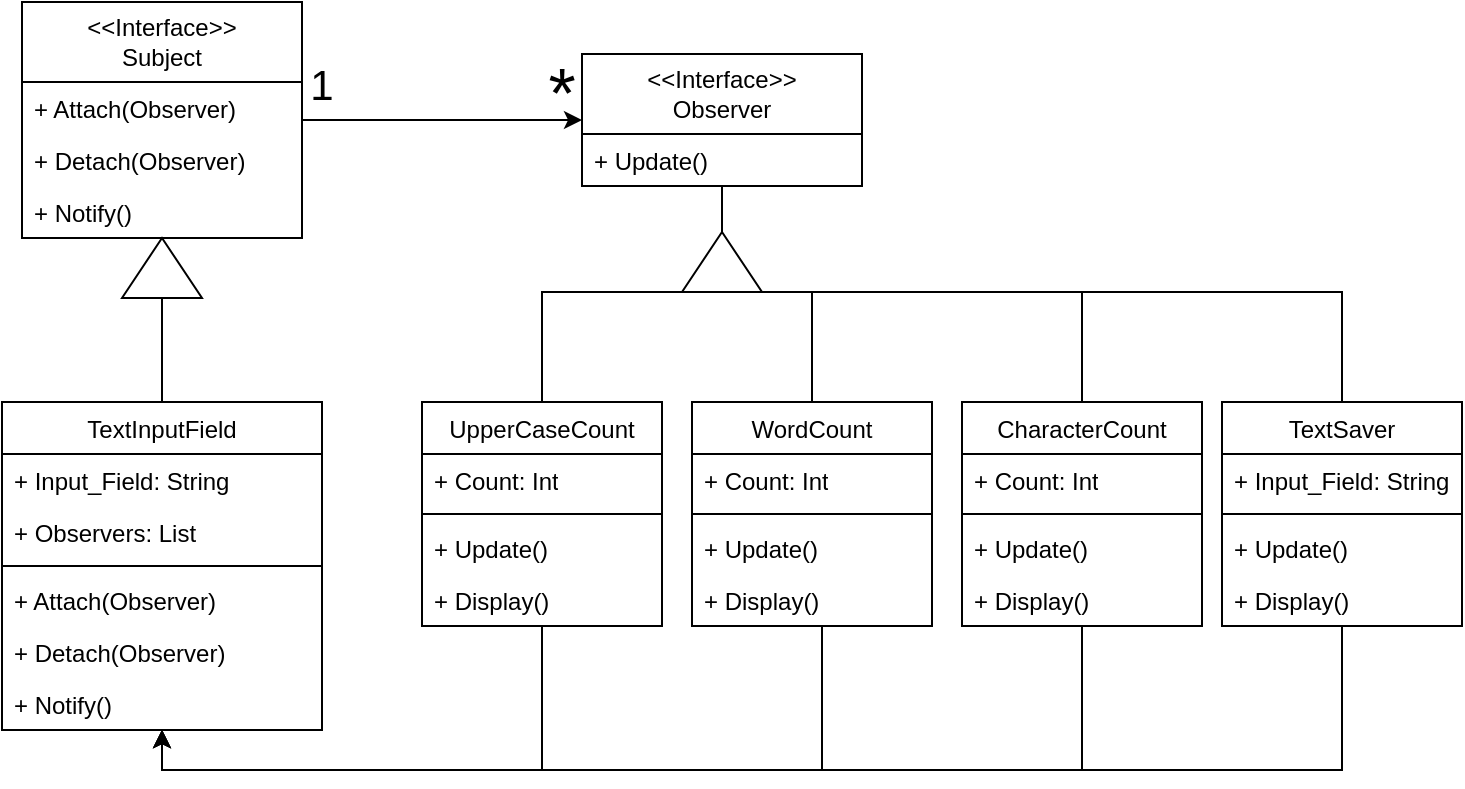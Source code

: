 <mxfile version="26.1.1">
  <diagram name="Page-1" id="M6M1n3PG2ZThQFWIiY1p">
    <mxGraphModel dx="933" dy="430" grid="1" gridSize="10" guides="1" tooltips="1" connect="1" arrows="1" fold="1" page="1" pageScale="1" pageWidth="850" pageHeight="1100" math="0" shadow="0">
      <root>
        <mxCell id="0" />
        <mxCell id="1" parent="0" />
        <mxCell id="OFK6M28kwdeZKcRMnIBn-9" style="edgeStyle=orthogonalEdgeStyle;rounded=0;orthogonalLoop=1;jettySize=auto;html=1;entryX=0;entryY=0.5;entryDx=0;entryDy=0;" edge="1" parent="1" source="OFK6M28kwdeZKcRMnIBn-1" target="OFK6M28kwdeZKcRMnIBn-5">
          <mxGeometry relative="1" as="geometry">
            <mxPoint x="410" y="90" as="targetPoint" />
          </mxGeometry>
        </mxCell>
        <mxCell id="OFK6M28kwdeZKcRMnIBn-1" value="&amp;lt;&amp;lt;Interface&amp;gt;&amp;gt;&lt;div&gt;Subject&lt;/div&gt;" style="swimlane;fontStyle=0;childLayout=stackLayout;horizontal=1;startSize=40;fillColor=none;horizontalStack=0;resizeParent=1;resizeParentMax=0;resizeLast=0;collapsible=1;marginBottom=0;whiteSpace=wrap;html=1;" vertex="1" parent="1">
          <mxGeometry x="120" y="160" width="140" height="118" as="geometry">
            <mxRectangle x="120" y="160" width="120" height="40" as="alternateBounds" />
          </mxGeometry>
        </mxCell>
        <mxCell id="OFK6M28kwdeZKcRMnIBn-2" value="+ Attach(Observer)" style="text;strokeColor=none;fillColor=none;align=left;verticalAlign=top;spacingLeft=4;spacingRight=4;overflow=hidden;rotatable=0;points=[[0,0.5],[1,0.5]];portConstraint=eastwest;whiteSpace=wrap;html=1;" vertex="1" parent="OFK6M28kwdeZKcRMnIBn-1">
          <mxGeometry y="40" width="140" height="26" as="geometry" />
        </mxCell>
        <mxCell id="OFK6M28kwdeZKcRMnIBn-3" value="+ Detach(Observer)" style="text;strokeColor=none;fillColor=none;align=left;verticalAlign=top;spacingLeft=4;spacingRight=4;overflow=hidden;rotatable=0;points=[[0,0.5],[1,0.5]];portConstraint=eastwest;whiteSpace=wrap;html=1;" vertex="1" parent="OFK6M28kwdeZKcRMnIBn-1">
          <mxGeometry y="66" width="140" height="26" as="geometry" />
        </mxCell>
        <mxCell id="OFK6M28kwdeZKcRMnIBn-4" value="+ Notify()" style="text;strokeColor=none;fillColor=none;align=left;verticalAlign=top;spacingLeft=4;spacingRight=4;overflow=hidden;rotatable=0;points=[[0,0.5],[1,0.5]];portConstraint=eastwest;whiteSpace=wrap;html=1;" vertex="1" parent="OFK6M28kwdeZKcRMnIBn-1">
          <mxGeometry y="92" width="140" height="26" as="geometry" />
        </mxCell>
        <mxCell id="OFK6M28kwdeZKcRMnIBn-5" value="&amp;lt;&amp;lt;Interface&amp;gt;&amp;gt;&lt;div&gt;Observer&lt;/div&gt;" style="swimlane;fontStyle=0;childLayout=stackLayout;horizontal=1;startSize=40;fillColor=none;horizontalStack=0;resizeParent=1;resizeParentMax=0;resizeLast=0;collapsible=1;marginBottom=0;whiteSpace=wrap;html=1;" vertex="1" parent="1">
          <mxGeometry x="400" y="186" width="140" height="66" as="geometry">
            <mxRectangle x="400" y="186" width="120" height="40" as="alternateBounds" />
          </mxGeometry>
        </mxCell>
        <mxCell id="OFK6M28kwdeZKcRMnIBn-6" value="+ Update()" style="text;strokeColor=none;fillColor=none;align=left;verticalAlign=top;spacingLeft=4;spacingRight=4;overflow=hidden;rotatable=0;points=[[0,0.5],[1,0.5]];portConstraint=eastwest;whiteSpace=wrap;html=1;" vertex="1" parent="OFK6M28kwdeZKcRMnIBn-5">
          <mxGeometry y="40" width="140" height="26" as="geometry" />
        </mxCell>
        <mxCell id="OFK6M28kwdeZKcRMnIBn-14" style="edgeStyle=orthogonalEdgeStyle;rounded=0;orthogonalLoop=1;jettySize=auto;html=1;entryX=0.5;entryY=1;entryDx=0;entryDy=0;endArrow=none;startFill=0;exitX=0.5;exitY=0;exitDx=0;exitDy=0;" edge="1" parent="1" source="OFK6M28kwdeZKcRMnIBn-16" target="OFK6M28kwdeZKcRMnIBn-1">
          <mxGeometry relative="1" as="geometry">
            <mxPoint x="190" y="310" as="targetPoint" />
            <mxPoint x="190" y="360" as="sourcePoint" />
          </mxGeometry>
        </mxCell>
        <mxCell id="OFK6M28kwdeZKcRMnIBn-15" value="" style="triangle;whiteSpace=wrap;html=1;rotation=-90;" vertex="1" parent="1">
          <mxGeometry x="175" y="273" width="30" height="40" as="geometry" />
        </mxCell>
        <mxCell id="OFK6M28kwdeZKcRMnIBn-16" value="&lt;span style=&quot;font-weight: normal;&quot;&gt;TextInputField&lt;/span&gt;" style="swimlane;fontStyle=1;align=center;verticalAlign=top;childLayout=stackLayout;horizontal=1;startSize=26;horizontalStack=0;resizeParent=1;resizeParentMax=0;resizeLast=0;collapsible=1;marginBottom=0;whiteSpace=wrap;html=1;" vertex="1" parent="1">
          <mxGeometry x="110" y="360" width="160" height="164" as="geometry">
            <mxRectangle x="110" y="360" width="120" height="30" as="alternateBounds" />
          </mxGeometry>
        </mxCell>
        <mxCell id="OFK6M28kwdeZKcRMnIBn-17" value="+ Input_Field: String&lt;div&gt;&lt;br&gt;&lt;/div&gt;" style="text;strokeColor=none;fillColor=none;align=left;verticalAlign=top;spacingLeft=4;spacingRight=4;overflow=hidden;rotatable=0;points=[[0,0.5],[1,0.5]];portConstraint=eastwest;whiteSpace=wrap;html=1;" vertex="1" parent="OFK6M28kwdeZKcRMnIBn-16">
          <mxGeometry y="26" width="160" height="26" as="geometry" />
        </mxCell>
        <mxCell id="OFK6M28kwdeZKcRMnIBn-27" value="+ Observers: List" style="text;strokeColor=none;fillColor=none;align=left;verticalAlign=top;spacingLeft=4;spacingRight=4;overflow=hidden;rotatable=0;points=[[0,0.5],[1,0.5]];portConstraint=eastwest;whiteSpace=wrap;html=1;" vertex="1" parent="OFK6M28kwdeZKcRMnIBn-16">
          <mxGeometry y="52" width="160" height="26" as="geometry" />
        </mxCell>
        <mxCell id="OFK6M28kwdeZKcRMnIBn-18" value="" style="line;strokeWidth=1;fillColor=none;align=left;verticalAlign=middle;spacingTop=-1;spacingLeft=3;spacingRight=3;rotatable=0;labelPosition=right;points=[];portConstraint=eastwest;strokeColor=inherit;" vertex="1" parent="OFK6M28kwdeZKcRMnIBn-16">
          <mxGeometry y="78" width="160" height="8" as="geometry" />
        </mxCell>
        <mxCell id="OFK6M28kwdeZKcRMnIBn-19" value="+ Attach(Observer)" style="text;strokeColor=none;fillColor=none;align=left;verticalAlign=top;spacingLeft=4;spacingRight=4;overflow=hidden;rotatable=0;points=[[0,0.5],[1,0.5]];portConstraint=eastwest;whiteSpace=wrap;html=1;" vertex="1" parent="OFK6M28kwdeZKcRMnIBn-16">
          <mxGeometry y="86" width="160" height="26" as="geometry" />
        </mxCell>
        <mxCell id="OFK6M28kwdeZKcRMnIBn-26" value="+ Detach(Observer)" style="text;strokeColor=none;fillColor=none;align=left;verticalAlign=top;spacingLeft=4;spacingRight=4;overflow=hidden;rotatable=0;points=[[0,0.5],[1,0.5]];portConstraint=eastwest;whiteSpace=wrap;html=1;" vertex="1" parent="OFK6M28kwdeZKcRMnIBn-16">
          <mxGeometry y="112" width="160" height="26" as="geometry" />
        </mxCell>
        <mxCell id="OFK6M28kwdeZKcRMnIBn-25" value="+ Notify()" style="text;strokeColor=none;fillColor=none;align=left;verticalAlign=top;spacingLeft=4;spacingRight=4;overflow=hidden;rotatable=0;points=[[0,0.5],[1,0.5]];portConstraint=eastwest;whiteSpace=wrap;html=1;" vertex="1" parent="OFK6M28kwdeZKcRMnIBn-16">
          <mxGeometry y="138" width="160" height="26" as="geometry" />
        </mxCell>
        <mxCell id="OFK6M28kwdeZKcRMnIBn-20" value="*" style="text;html=1;align=center;verticalAlign=middle;whiteSpace=wrap;rounded=0;fontSize=35;" vertex="1" parent="1">
          <mxGeometry x="380" y="190" width="20" height="30" as="geometry" />
        </mxCell>
        <mxCell id="OFK6M28kwdeZKcRMnIBn-21" value="1" style="text;html=1;align=center;verticalAlign=middle;whiteSpace=wrap;rounded=0;fontSize=21;" vertex="1" parent="1">
          <mxGeometry x="260" y="186" width="20" height="30" as="geometry" />
        </mxCell>
        <mxCell id="OFK6M28kwdeZKcRMnIBn-37" style="edgeStyle=orthogonalEdgeStyle;rounded=0;orthogonalLoop=1;jettySize=auto;html=1;entryX=0.5;entryY=1;entryDx=0;entryDy=0;endArrow=none;startFill=0;" edge="1" parent="1" source="OFK6M28kwdeZKcRMnIBn-38" target="OFK6M28kwdeZKcRMnIBn-5">
          <mxGeometry relative="1" as="geometry" />
        </mxCell>
        <mxCell id="OFK6M28kwdeZKcRMnIBn-61" style="edgeStyle=orthogonalEdgeStyle;rounded=0;orthogonalLoop=1;jettySize=auto;html=1;entryX=0.5;entryY=1;entryDx=0;entryDy=0;" edge="1" parent="1" source="OFK6M28kwdeZKcRMnIBn-30" target="OFK6M28kwdeZKcRMnIBn-16">
          <mxGeometry relative="1" as="geometry">
            <mxPoint x="380" y="610" as="targetPoint" />
            <Array as="points">
              <mxPoint x="380" y="544" />
              <mxPoint x="190" y="544" />
            </Array>
          </mxGeometry>
        </mxCell>
        <mxCell id="OFK6M28kwdeZKcRMnIBn-30" value="&lt;span style=&quot;font-weight: normal;&quot;&gt;UpperCaseCount&lt;/span&gt;" style="swimlane;fontStyle=1;align=center;verticalAlign=top;childLayout=stackLayout;horizontal=1;startSize=26;horizontalStack=0;resizeParent=1;resizeParentMax=0;resizeLast=0;collapsible=1;marginBottom=0;whiteSpace=wrap;html=1;" vertex="1" parent="1">
          <mxGeometry x="320" y="360" width="120" height="112" as="geometry" />
        </mxCell>
        <mxCell id="OFK6M28kwdeZKcRMnIBn-31" value="+ Count: Int" style="text;strokeColor=none;fillColor=none;align=left;verticalAlign=top;spacingLeft=4;spacingRight=4;overflow=hidden;rotatable=0;points=[[0,0.5],[1,0.5]];portConstraint=eastwest;whiteSpace=wrap;html=1;" vertex="1" parent="OFK6M28kwdeZKcRMnIBn-30">
          <mxGeometry y="26" width="120" height="26" as="geometry" />
        </mxCell>
        <mxCell id="OFK6M28kwdeZKcRMnIBn-33" value="" style="line;strokeWidth=1;fillColor=none;align=left;verticalAlign=middle;spacingTop=-1;spacingLeft=3;spacingRight=3;rotatable=0;labelPosition=right;points=[];portConstraint=eastwest;strokeColor=inherit;" vertex="1" parent="OFK6M28kwdeZKcRMnIBn-30">
          <mxGeometry y="52" width="120" height="8" as="geometry" />
        </mxCell>
        <mxCell id="OFK6M28kwdeZKcRMnIBn-35" value="+ Update()" style="text;strokeColor=none;fillColor=none;align=left;verticalAlign=top;spacingLeft=4;spacingRight=4;overflow=hidden;rotatable=0;points=[[0,0.5],[1,0.5]];portConstraint=eastwest;whiteSpace=wrap;html=1;" vertex="1" parent="OFK6M28kwdeZKcRMnIBn-30">
          <mxGeometry y="60" width="120" height="26" as="geometry" />
        </mxCell>
        <mxCell id="OFK6M28kwdeZKcRMnIBn-36" value="+ Display()" style="text;strokeColor=none;fillColor=none;align=left;verticalAlign=top;spacingLeft=4;spacingRight=4;overflow=hidden;rotatable=0;points=[[0,0.5],[1,0.5]];portConstraint=eastwest;whiteSpace=wrap;html=1;" vertex="1" parent="OFK6M28kwdeZKcRMnIBn-30">
          <mxGeometry y="86" width="120" height="26" as="geometry" />
        </mxCell>
        <mxCell id="OFK6M28kwdeZKcRMnIBn-40" value="" style="edgeStyle=orthogonalEdgeStyle;rounded=0;orthogonalLoop=1;jettySize=auto;html=1;entryX=0;entryY=0.5;entryDx=0;entryDy=0;endArrow=none;startFill=0;exitX=0.5;exitY=0;exitDx=0;exitDy=0;" edge="1" parent="1" source="OFK6M28kwdeZKcRMnIBn-30" target="OFK6M28kwdeZKcRMnIBn-38">
          <mxGeometry relative="1" as="geometry">
            <mxPoint x="400" y="360" as="sourcePoint" />
            <mxPoint x="470" y="252" as="targetPoint" />
            <Array as="points">
              <mxPoint x="380" y="305" />
            </Array>
          </mxGeometry>
        </mxCell>
        <mxCell id="OFK6M28kwdeZKcRMnIBn-38" value="" style="triangle;whiteSpace=wrap;html=1;rotation=-90;" vertex="1" parent="1">
          <mxGeometry x="455" y="270" width="30" height="40" as="geometry" />
        </mxCell>
        <mxCell id="OFK6M28kwdeZKcRMnIBn-46" style="edgeStyle=orthogonalEdgeStyle;rounded=0;orthogonalLoop=1;jettySize=auto;html=1;entryX=0;entryY=0.5;entryDx=0;entryDy=0;endArrow=none;startFill=0;" edge="1" parent="1" source="OFK6M28kwdeZKcRMnIBn-41" target="OFK6M28kwdeZKcRMnIBn-38">
          <mxGeometry relative="1" as="geometry">
            <Array as="points">
              <mxPoint x="515" y="305" />
            </Array>
          </mxGeometry>
        </mxCell>
        <mxCell id="OFK6M28kwdeZKcRMnIBn-62" style="edgeStyle=orthogonalEdgeStyle;rounded=0;orthogonalLoop=1;jettySize=auto;html=1;entryX=0.5;entryY=1;entryDx=0;entryDy=0;" edge="1" parent="1" source="OFK6M28kwdeZKcRMnIBn-41" target="OFK6M28kwdeZKcRMnIBn-16">
          <mxGeometry relative="1" as="geometry">
            <Array as="points">
              <mxPoint x="520" y="544" />
              <mxPoint x="190" y="544" />
            </Array>
          </mxGeometry>
        </mxCell>
        <mxCell id="OFK6M28kwdeZKcRMnIBn-41" value="&lt;span style=&quot;font-weight: normal;&quot;&gt;WordCount&lt;/span&gt;" style="swimlane;fontStyle=1;align=center;verticalAlign=top;childLayout=stackLayout;horizontal=1;startSize=26;horizontalStack=0;resizeParent=1;resizeParentMax=0;resizeLast=0;collapsible=1;marginBottom=0;whiteSpace=wrap;html=1;" vertex="1" parent="1">
          <mxGeometry x="455" y="360" width="120" height="112" as="geometry" />
        </mxCell>
        <mxCell id="OFK6M28kwdeZKcRMnIBn-42" value="+ Count: Int" style="text;strokeColor=none;fillColor=none;align=left;verticalAlign=top;spacingLeft=4;spacingRight=4;overflow=hidden;rotatable=0;points=[[0,0.5],[1,0.5]];portConstraint=eastwest;whiteSpace=wrap;html=1;" vertex="1" parent="OFK6M28kwdeZKcRMnIBn-41">
          <mxGeometry y="26" width="120" height="26" as="geometry" />
        </mxCell>
        <mxCell id="OFK6M28kwdeZKcRMnIBn-43" value="" style="line;strokeWidth=1;fillColor=none;align=left;verticalAlign=middle;spacingTop=-1;spacingLeft=3;spacingRight=3;rotatable=0;labelPosition=right;points=[];portConstraint=eastwest;strokeColor=inherit;" vertex="1" parent="OFK6M28kwdeZKcRMnIBn-41">
          <mxGeometry y="52" width="120" height="8" as="geometry" />
        </mxCell>
        <mxCell id="OFK6M28kwdeZKcRMnIBn-44" value="+ Update()" style="text;strokeColor=none;fillColor=none;align=left;verticalAlign=top;spacingLeft=4;spacingRight=4;overflow=hidden;rotatable=0;points=[[0,0.5],[1,0.5]];portConstraint=eastwest;whiteSpace=wrap;html=1;" vertex="1" parent="OFK6M28kwdeZKcRMnIBn-41">
          <mxGeometry y="60" width="120" height="26" as="geometry" />
        </mxCell>
        <mxCell id="OFK6M28kwdeZKcRMnIBn-45" value="+ Display()" style="text;strokeColor=none;fillColor=none;align=left;verticalAlign=top;spacingLeft=4;spacingRight=4;overflow=hidden;rotatable=0;points=[[0,0.5],[1,0.5]];portConstraint=eastwest;whiteSpace=wrap;html=1;" vertex="1" parent="OFK6M28kwdeZKcRMnIBn-41">
          <mxGeometry y="86" width="120" height="26" as="geometry" />
        </mxCell>
        <mxCell id="OFK6M28kwdeZKcRMnIBn-52" style="edgeStyle=orthogonalEdgeStyle;rounded=0;orthogonalLoop=1;jettySize=auto;html=1;entryX=0;entryY=0.5;entryDx=0;entryDy=0;exitX=0.5;exitY=0;exitDx=0;exitDy=0;endArrow=none;startFill=0;" edge="1" parent="1" source="OFK6M28kwdeZKcRMnIBn-47" target="OFK6M28kwdeZKcRMnIBn-38">
          <mxGeometry relative="1" as="geometry">
            <mxPoint x="630" y="320" as="sourcePoint" />
            <Array as="points">
              <mxPoint x="650" y="305" />
            </Array>
          </mxGeometry>
        </mxCell>
        <mxCell id="OFK6M28kwdeZKcRMnIBn-63" style="edgeStyle=orthogonalEdgeStyle;rounded=0;orthogonalLoop=1;jettySize=auto;html=1;entryX=0.5;entryY=1;entryDx=0;entryDy=0;" edge="1" parent="1" source="OFK6M28kwdeZKcRMnIBn-47" target="OFK6M28kwdeZKcRMnIBn-16">
          <mxGeometry relative="1" as="geometry">
            <mxPoint x="210" y="530" as="targetPoint" />
            <Array as="points">
              <mxPoint x="650" y="544" />
              <mxPoint x="190" y="544" />
            </Array>
          </mxGeometry>
        </mxCell>
        <mxCell id="OFK6M28kwdeZKcRMnIBn-47" value="&lt;span style=&quot;font-weight: normal;&quot;&gt;CharacterCount&lt;/span&gt;" style="swimlane;fontStyle=1;align=center;verticalAlign=top;childLayout=stackLayout;horizontal=1;startSize=26;horizontalStack=0;resizeParent=1;resizeParentMax=0;resizeLast=0;collapsible=1;marginBottom=0;whiteSpace=wrap;html=1;" vertex="1" parent="1">
          <mxGeometry x="590" y="360" width="120" height="112" as="geometry" />
        </mxCell>
        <mxCell id="OFK6M28kwdeZKcRMnIBn-48" value="+ Count: Int" style="text;strokeColor=none;fillColor=none;align=left;verticalAlign=top;spacingLeft=4;spacingRight=4;overflow=hidden;rotatable=0;points=[[0,0.5],[1,0.5]];portConstraint=eastwest;whiteSpace=wrap;html=1;" vertex="1" parent="OFK6M28kwdeZKcRMnIBn-47">
          <mxGeometry y="26" width="120" height="26" as="geometry" />
        </mxCell>
        <mxCell id="OFK6M28kwdeZKcRMnIBn-49" value="" style="line;strokeWidth=1;fillColor=none;align=left;verticalAlign=middle;spacingTop=-1;spacingLeft=3;spacingRight=3;rotatable=0;labelPosition=right;points=[];portConstraint=eastwest;strokeColor=inherit;" vertex="1" parent="OFK6M28kwdeZKcRMnIBn-47">
          <mxGeometry y="52" width="120" height="8" as="geometry" />
        </mxCell>
        <mxCell id="OFK6M28kwdeZKcRMnIBn-50" value="+ Update()" style="text;strokeColor=none;fillColor=none;align=left;verticalAlign=top;spacingLeft=4;spacingRight=4;overflow=hidden;rotatable=0;points=[[0,0.5],[1,0.5]];portConstraint=eastwest;whiteSpace=wrap;html=1;" vertex="1" parent="OFK6M28kwdeZKcRMnIBn-47">
          <mxGeometry y="60" width="120" height="26" as="geometry" />
        </mxCell>
        <mxCell id="OFK6M28kwdeZKcRMnIBn-51" value="+ Display()" style="text;strokeColor=none;fillColor=none;align=left;verticalAlign=top;spacingLeft=4;spacingRight=4;overflow=hidden;rotatable=0;points=[[0,0.5],[1,0.5]];portConstraint=eastwest;whiteSpace=wrap;html=1;" vertex="1" parent="OFK6M28kwdeZKcRMnIBn-47">
          <mxGeometry y="86" width="120" height="26" as="geometry" />
        </mxCell>
        <mxCell id="OFK6M28kwdeZKcRMnIBn-58" style="edgeStyle=orthogonalEdgeStyle;rounded=0;orthogonalLoop=1;jettySize=auto;html=1;entryX=0;entryY=0.5;entryDx=0;entryDy=0;endArrow=none;startFill=0;" edge="1" parent="1" source="OFK6M28kwdeZKcRMnIBn-53" target="OFK6M28kwdeZKcRMnIBn-38">
          <mxGeometry relative="1" as="geometry">
            <Array as="points">
              <mxPoint x="780" y="305" />
            </Array>
          </mxGeometry>
        </mxCell>
        <mxCell id="OFK6M28kwdeZKcRMnIBn-64" style="edgeStyle=orthogonalEdgeStyle;rounded=0;orthogonalLoop=1;jettySize=auto;html=1;entryX=0.5;entryY=1;entryDx=0;entryDy=0;" edge="1" parent="1" source="OFK6M28kwdeZKcRMnIBn-53" target="OFK6M28kwdeZKcRMnIBn-16">
          <mxGeometry relative="1" as="geometry">
            <mxPoint x="340" y="580" as="targetPoint" />
            <Array as="points">
              <mxPoint x="780" y="544" />
              <mxPoint x="190" y="544" />
            </Array>
          </mxGeometry>
        </mxCell>
        <mxCell id="OFK6M28kwdeZKcRMnIBn-53" value="&lt;span style=&quot;font-weight: normal;&quot;&gt;TextSaver&lt;/span&gt;" style="swimlane;fontStyle=1;align=center;verticalAlign=top;childLayout=stackLayout;horizontal=1;startSize=26;horizontalStack=0;resizeParent=1;resizeParentMax=0;resizeLast=0;collapsible=1;marginBottom=0;whiteSpace=wrap;html=1;" vertex="1" parent="1">
          <mxGeometry x="720" y="360" width="120" height="112" as="geometry" />
        </mxCell>
        <mxCell id="OFK6M28kwdeZKcRMnIBn-54" value="+ Input_Field: String" style="text;strokeColor=none;fillColor=none;align=left;verticalAlign=top;spacingLeft=4;spacingRight=4;overflow=hidden;rotatable=0;points=[[0,0.5],[1,0.5]];portConstraint=eastwest;whiteSpace=wrap;html=1;" vertex="1" parent="OFK6M28kwdeZKcRMnIBn-53">
          <mxGeometry y="26" width="120" height="26" as="geometry" />
        </mxCell>
        <mxCell id="OFK6M28kwdeZKcRMnIBn-55" value="" style="line;strokeWidth=1;fillColor=none;align=left;verticalAlign=middle;spacingTop=-1;spacingLeft=3;spacingRight=3;rotatable=0;labelPosition=right;points=[];portConstraint=eastwest;strokeColor=inherit;" vertex="1" parent="OFK6M28kwdeZKcRMnIBn-53">
          <mxGeometry y="52" width="120" height="8" as="geometry" />
        </mxCell>
        <mxCell id="OFK6M28kwdeZKcRMnIBn-56" value="+ Update()" style="text;strokeColor=none;fillColor=none;align=left;verticalAlign=top;spacingLeft=4;spacingRight=4;overflow=hidden;rotatable=0;points=[[0,0.5],[1,0.5]];portConstraint=eastwest;whiteSpace=wrap;html=1;" vertex="1" parent="OFK6M28kwdeZKcRMnIBn-53">
          <mxGeometry y="60" width="120" height="26" as="geometry" />
        </mxCell>
        <mxCell id="OFK6M28kwdeZKcRMnIBn-57" value="+ Display()" style="text;strokeColor=none;fillColor=none;align=left;verticalAlign=top;spacingLeft=4;spacingRight=4;overflow=hidden;rotatable=0;points=[[0,0.5],[1,0.5]];portConstraint=eastwest;whiteSpace=wrap;html=1;" vertex="1" parent="OFK6M28kwdeZKcRMnIBn-53">
          <mxGeometry y="86" width="120" height="26" as="geometry" />
        </mxCell>
      </root>
    </mxGraphModel>
  </diagram>
</mxfile>
